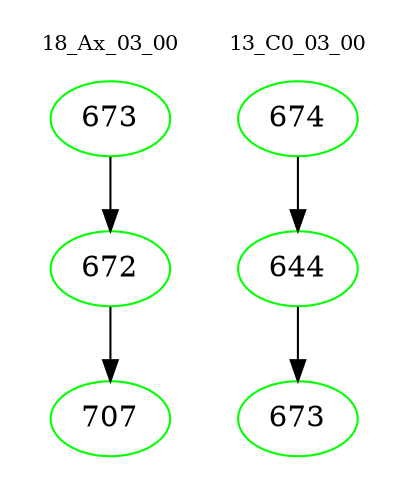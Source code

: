digraph{
subgraph cluster_0 {
color = white
label = "18_Ax_03_00";
fontsize=10;
T0_673 [label="673", color="green"]
T0_673 -> T0_672 [color="black"]
T0_672 [label="672", color="green"]
T0_672 -> T0_707 [color="black"]
T0_707 [label="707", color="green"]
}
subgraph cluster_1 {
color = white
label = "13_C0_03_00";
fontsize=10;
T1_674 [label="674", color="green"]
T1_674 -> T1_644 [color="black"]
T1_644 [label="644", color="green"]
T1_644 -> T1_673 [color="black"]
T1_673 [label="673", color="green"]
}
}
